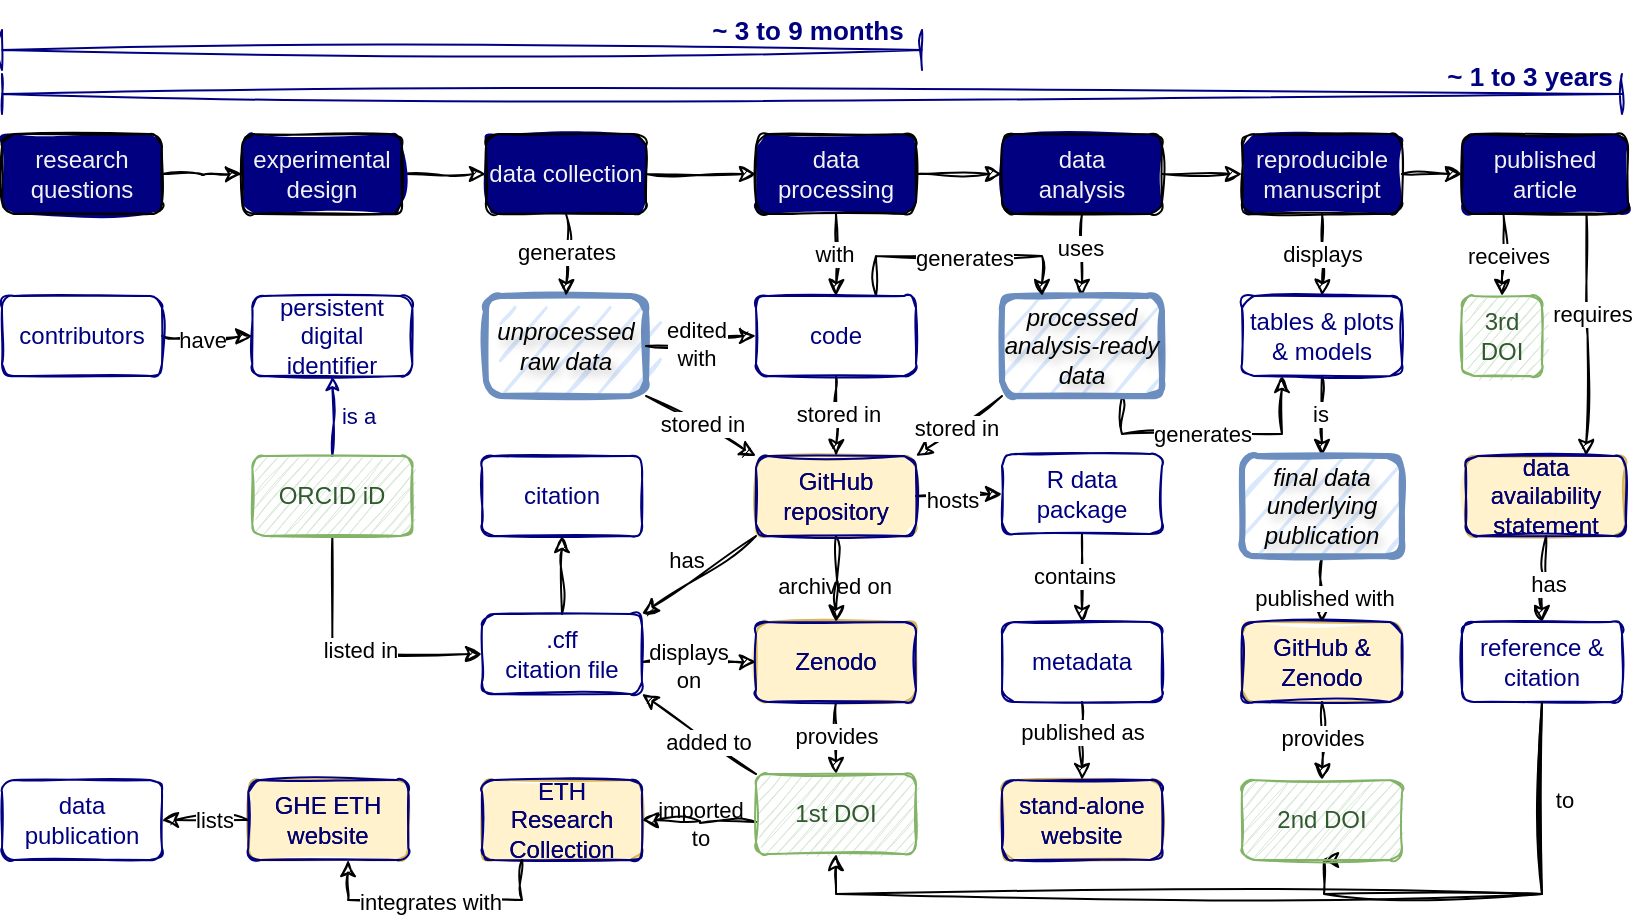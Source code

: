 <mxfile version="24.4.13" type="github">
  <diagram id="C5RBs43oDa-KdzZeNtuy" name="Page-1">
    <mxGraphModel dx="1026" dy="688" grid="1" gridSize="10" guides="1" tooltips="1" connect="1" arrows="1" fold="1" page="1" pageScale="1" pageWidth="827" pageHeight="1169" math="0" shadow="0">
      <root>
        <mxCell id="WIyWlLk6GJQsqaUBKTNV-0" />
        <object label="Step 12: color" id="2JBL8e-sjkAbcdYht8KX-297">
          <mxCell style="" parent="WIyWlLk6GJQsqaUBKTNV-0" />
        </object>
        <mxCell id="zMdA1hKnQHKv-oM-DE0g-334" value="&lt;div&gt;GitHub&lt;/div&gt;&lt;div&gt;repository&lt;br&gt;&lt;/div&gt;" style="rounded=1;whiteSpace=wrap;html=1;fontSize=12;fontFamily=Helvetica;fillColor=#fff2cc;sketch=1;labelBackgroundColor=none;strokeColor=#d6b656;fillStyle=solid;" parent="2JBL8e-sjkAbcdYht8KX-297" vertex="1">
          <mxGeometry x="377" y="241" width="80" height="40" as="geometry" />
        </mxCell>
        <mxCell id="zMdA1hKnQHKv-oM-DE0g-335" value="ETH Research Collection" style="rounded=1;whiteSpace=wrap;html=1;fontSize=12;fontFamily=Helvetica;fillColor=#fff2cc;sketch=1;labelBackgroundColor=none;strokeColor=#d6b656;fillStyle=solid;" parent="2JBL8e-sjkAbcdYht8KX-297" vertex="1">
          <mxGeometry x="240" y="403" width="80" height="40" as="geometry" />
        </mxCell>
        <mxCell id="zMdA1hKnQHKv-oM-DE0g-336" value="&lt;div&gt;GHE ETH&lt;/div&gt;&lt;div&gt;website&lt;br&gt;&lt;/div&gt;" style="rounded=1;whiteSpace=wrap;html=1;fontSize=12;fontFamily=Helvetica;fillColor=#fff2cc;sketch=1;labelBackgroundColor=none;strokeColor=#d6b656;fillStyle=solid;" parent="2JBL8e-sjkAbcdYht8KX-297" vertex="1">
          <mxGeometry x="123.17" y="403" width="80" height="40" as="geometry" />
        </mxCell>
        <mxCell id="zMdA1hKnQHKv-oM-DE0g-337" value="Zenodo" style="rounded=1;whiteSpace=wrap;html=1;fontSize=12;fontFamily=Helvetica;fillColor=#fff2cc;sketch=1;labelBackgroundColor=none;strokeColor=#d6b656;fillStyle=solid;" parent="2JBL8e-sjkAbcdYht8KX-297" vertex="1">
          <mxGeometry x="377" y="324" width="80" height="40" as="geometry" />
        </mxCell>
        <mxCell id="lclyw9XXG6ALIdxsrvXb-9" value="&lt;div&gt;GitHub &amp;amp; Zenodo&lt;br&gt;&lt;/div&gt;" style="rounded=1;whiteSpace=wrap;html=1;fontSize=12;fontFamily=Helvetica;fillColor=#fff2cc;sketch=1;labelBackgroundColor=none;strokeColor=#d6b656;fillStyle=solid;" vertex="1" parent="2JBL8e-sjkAbcdYht8KX-297">
          <mxGeometry x="620" y="324" width="80" height="40" as="geometry" />
        </mxCell>
        <mxCell id="lclyw9XXG6ALIdxsrvXb-41" value="data availability statement" style="rounded=1;whiteSpace=wrap;html=1;fontSize=12;fontFamily=Helvetica;fillColor=#fff2cc;sketch=1;labelBackgroundColor=none;strokeColor=#d6b656;fillStyle=solid;" vertex="1" parent="2JBL8e-sjkAbcdYht8KX-297">
          <mxGeometry x="731.5" y="241" width="80" height="40" as="geometry" />
        </mxCell>
        <mxCell id="lclyw9XXG6ALIdxsrvXb-57" value="&lt;div&gt;stand-alone&lt;/div&gt;&lt;div&gt;website&lt;br&gt;&lt;/div&gt;" style="rounded=1;whiteSpace=wrap;html=1;fontSize=12;fontFamily=Helvetica;fillColor=#fff2cc;sketch=1;labelBackgroundColor=none;strokeColor=#d6b656;fillStyle=solid;" vertex="1" parent="2JBL8e-sjkAbcdYht8KX-297">
          <mxGeometry x="500" y="403" width="80" height="40" as="geometry" />
        </mxCell>
        <object label="Step 13: published article" id="lclyw9XXG6ALIdxsrvXb-19">
          <mxCell parent="WIyWlLk6GJQsqaUBKTNV-0" />
        </object>
        <mxCell id="lclyw9XXG6ALIdxsrvXb-23" style="edgeStyle=orthogonalEdgeStyle;rounded=0;sketch=1;hachureGap=4;jiggle=2;curveFitting=1;orthogonalLoop=1;jettySize=auto;html=1;exitX=0.25;exitY=1;exitDx=0;exitDy=0;entryX=0.5;entryY=0;entryDx=0;entryDy=0;fontFamily=Helvetica;" edge="1" parent="lclyw9XXG6ALIdxsrvXb-19" target="lclyw9XXG6ALIdxsrvXb-25">
          <mxGeometry relative="1" as="geometry">
            <mxPoint x="750.75" y="120" as="sourcePoint" />
          </mxGeometry>
        </mxCell>
        <mxCell id="lclyw9XXG6ALIdxsrvXb-24" value="&lt;div&gt;receives&lt;/div&gt;" style="edgeLabel;html=1;align=center;verticalAlign=middle;resizable=0;points=[];sketch=1;hachureGap=4;jiggle=2;curveFitting=1;fontFamily=Helvetica;" vertex="1" connectable="0" parent="lclyw9XXG6ALIdxsrvXb-23">
          <mxGeometry x="-0.013" y="-1" relative="1" as="geometry">
            <mxPoint x="1" y="1" as="offset" />
          </mxGeometry>
        </mxCell>
        <mxCell id="lclyw9XXG6ALIdxsrvXb-25" value="&lt;div&gt;&lt;font color=&quot;#30592D&quot;&gt;3rd&lt;br&gt;&lt;/font&gt;&lt;/div&gt;&lt;div&gt;&lt;font color=&quot;#30592D&quot;&gt;DOI&lt;/font&gt;&lt;/div&gt;" style="rounded=1;whiteSpace=wrap;html=1;fontSize=12;fontFamily=Helvetica;fillColor=#d5e8d4;sketch=1;labelBackgroundColor=none;strokeColor=#82b366;" vertex="1" parent="lclyw9XXG6ALIdxsrvXb-19">
          <mxGeometry x="730" y="161" width="40" height="40" as="geometry" />
        </mxCell>
        <mxCell id="lclyw9XXG6ALIdxsrvXb-26" style="edgeStyle=orthogonalEdgeStyle;rounded=0;sketch=1;hachureGap=4;jiggle=2;curveFitting=1;orthogonalLoop=1;jettySize=auto;html=1;exitX=0.75;exitY=1;exitDx=0;exitDy=0;entryX=0.75;entryY=0;entryDx=0;entryDy=0;fontFamily=Helvetica;" edge="1" parent="lclyw9XXG6ALIdxsrvXb-19" target="lclyw9XXG6ALIdxsrvXb-30">
          <mxGeometry relative="1" as="geometry">
            <mxPoint x="792.25" y="120" as="sourcePoint" />
          </mxGeometry>
        </mxCell>
        <mxCell id="lclyw9XXG6ALIdxsrvXb-27" value="requires" style="edgeLabel;html=1;align=center;verticalAlign=middle;resizable=0;points=[];sketch=1;hachureGap=4;jiggle=2;curveFitting=1;fontFamily=Helvetica;" vertex="1" connectable="0" parent="lclyw9XXG6ALIdxsrvXb-26">
          <mxGeometry x="-0.176" y="2" relative="1" as="geometry">
            <mxPoint as="offset" />
          </mxGeometry>
        </mxCell>
        <mxCell id="lclyw9XXG6ALIdxsrvXb-28" value="" style="edgeStyle=orthogonalEdgeStyle;rounded=0;sketch=1;hachureGap=4;jiggle=2;curveFitting=1;orthogonalLoop=1;jettySize=auto;html=1;fontFamily=Helvetica;" edge="1" parent="lclyw9XXG6ALIdxsrvXb-19" source="lclyw9XXG6ALIdxsrvXb-30" target="lclyw9XXG6ALIdxsrvXb-33">
          <mxGeometry relative="1" as="geometry" />
        </mxCell>
        <mxCell id="lclyw9XXG6ALIdxsrvXb-29" value="has" style="edgeLabel;html=1;align=center;verticalAlign=middle;resizable=0;points=[];sketch=1;hachureGap=4;jiggle=2;curveFitting=1;fontFamily=Helvetica;" vertex="1" connectable="0" parent="lclyw9XXG6ALIdxsrvXb-28">
          <mxGeometry x="0.15" y="3" relative="1" as="geometry">
            <mxPoint as="offset" />
          </mxGeometry>
        </mxCell>
        <mxCell id="lclyw9XXG6ALIdxsrvXb-30" value="data availability statement" style="rounded=1;whiteSpace=wrap;html=1;fontSize=12;fontFamily=Helvetica;fillColor=none;sketch=1;labelBackgroundColor=none;strokeColor=#000080;fillStyle=zigzag;fontColor=#000080;" vertex="1" parent="lclyw9XXG6ALIdxsrvXb-19">
          <mxGeometry x="732" y="241" width="80" height="40" as="geometry" />
        </mxCell>
        <mxCell id="lclyw9XXG6ALIdxsrvXb-31" style="edgeStyle=orthogonalEdgeStyle;rounded=0;sketch=1;hachureGap=4;jiggle=2;curveFitting=1;orthogonalLoop=1;jettySize=auto;html=1;exitX=0.5;exitY=1;exitDx=0;exitDy=0;entryX=0.5;entryY=1;entryDx=0;entryDy=0;fontFamily=Architects Daughter;fontSource=https%3A%2F%2Ffonts.googleapis.com%2Fcss%3Ffamily%3DArchitects%2BDaughter;" edge="1" parent="lclyw9XXG6ALIdxsrvXb-19" source="lclyw9XXG6ALIdxsrvXb-33">
          <mxGeometry relative="1" as="geometry">
            <mxPoint x="417" y="440" as="targetPoint" />
            <Array as="points">
              <mxPoint x="770" y="460" />
              <mxPoint x="417" y="460" />
            </Array>
          </mxGeometry>
        </mxCell>
        <mxCell id="lclyw9XXG6ALIdxsrvXb-32" value="to" style="edgeLabel;html=1;align=center;verticalAlign=middle;resizable=0;points=[];sketch=1;hachureGap=4;jiggle=2;curveFitting=1;fontFamily=Helvetica;" vertex="1" connectable="0" parent="lclyw9XXG6ALIdxsrvXb-31">
          <mxGeometry x="-0.791" y="2" relative="1" as="geometry">
            <mxPoint x="9" as="offset" />
          </mxGeometry>
        </mxCell>
        <mxCell id="lclyw9XXG6ALIdxsrvXb-33" value="reference &amp;amp; citation" style="rounded=1;whiteSpace=wrap;html=1;fontSize=12;fontFamily=Helvetica;fillColor=none;sketch=1;labelBackgroundColor=none;strokeColor=#000080;fillStyle=zigzag;fontColor=#000080;" vertex="1" parent="lclyw9XXG6ALIdxsrvXb-19">
          <mxGeometry x="730" y="324" width="80" height="40" as="geometry" />
        </mxCell>
        <mxCell id="lclyw9XXG6ALIdxsrvXb-38" style="edgeStyle=orthogonalEdgeStyle;rounded=0;sketch=1;hachureGap=4;jiggle=2;curveFitting=1;orthogonalLoop=1;jettySize=auto;html=1;exitX=0.5;exitY=1;exitDx=0;exitDy=0;entryX=0.5;entryY=1;entryDx=0;entryDy=0;fontFamily=Architects Daughter;fontSource=https%3A%2F%2Ffonts.googleapis.com%2Fcss%3Ffamily%3DArchitects%2BDaughter;" edge="1" parent="lclyw9XXG6ALIdxsrvXb-19">
          <mxGeometry relative="1" as="geometry">
            <mxPoint x="770" y="364" as="sourcePoint" />
            <mxPoint x="660" y="443" as="targetPoint" />
            <Array as="points">
              <mxPoint x="770" y="460" />
              <mxPoint x="661" y="460" />
            </Array>
          </mxGeometry>
        </mxCell>
        <object label="Step 12: GitHub" id="2JBL8e-sjkAbcdYht8KX-281">
          <mxCell style="" parent="WIyWlLk6GJQsqaUBKTNV-0" />
        </object>
        <mxCell id="zMdA1hKnQHKv-oM-DE0g-435" value="&lt;font color=&quot;#30592D&quot;&gt;2nd DOI&lt;/font&gt;" style="rounded=1;whiteSpace=wrap;html=1;fontSize=12;fontFamily=Helvetica;fillColor=#d5e8d4;sketch=1;labelBackgroundColor=none;strokeColor=#82b366;fontColor=#000000;" parent="2JBL8e-sjkAbcdYht8KX-281" vertex="1">
          <mxGeometry x="620" y="403" width="80" height="40" as="geometry" />
        </mxCell>
        <mxCell id="zMdA1hKnQHKv-oM-DE0g-436" value="" style="edgeStyle=orthogonalEdgeStyle;rounded=0;sketch=1;hachureGap=4;jiggle=2;curveFitting=1;orthogonalLoop=1;jettySize=auto;html=1;fontFamily=Helvetica;" parent="2JBL8e-sjkAbcdYht8KX-281" target="zMdA1hKnQHKv-oM-DE0g-435" edge="1">
          <mxGeometry relative="1" as="geometry">
            <mxPoint x="660" y="364" as="sourcePoint" />
          </mxGeometry>
        </mxCell>
        <mxCell id="lclyw9XXG6ALIdxsrvXb-6" value="&lt;font face=&quot;Helvetica&quot;&gt;provides&lt;/font&gt;" style="edgeLabel;html=1;align=center;verticalAlign=middle;resizable=0;points=[];sketch=1;hachureGap=4;jiggle=2;curveFitting=1;fontFamily=Architects Daughter;fontSource=https%3A%2F%2Ffonts.googleapis.com%2Fcss%3Ffamily%3DArchitects%2BDaughter;" vertex="1" connectable="0" parent="zMdA1hKnQHKv-oM-DE0g-436">
          <mxGeometry x="-0.122" y="-1" relative="1" as="geometry">
            <mxPoint as="offset" />
          </mxGeometry>
        </mxCell>
        <mxCell id="lclyw9XXG6ALIdxsrvXb-34" value="&lt;div&gt;GitHub &amp;amp; Zenodo&lt;br&gt;&lt;/div&gt;" style="rounded=1;whiteSpace=wrap;html=1;fontSize=12;fontFamily=Helvetica;fillColor=none;sketch=1;labelBackgroundColor=none;strokeColor=#000080;fillStyle=zigzag;fontColor=#000080;" vertex="1" parent="2JBL8e-sjkAbcdYht8KX-281">
          <mxGeometry x="620" y="324" width="80" height="40" as="geometry" />
        </mxCell>
        <mxCell id="lclyw9XXG6ALIdxsrvXb-35" value="" style="edgeStyle=orthogonalEdgeStyle;rounded=0;sketch=1;hachureGap=4;jiggle=2;curveFitting=1;orthogonalLoop=1;jettySize=auto;html=1;fontFamily=Architects Daughter;fontSource=https%3A%2F%2Ffonts.googleapis.com%2Fcss%3Ffamily%3DArchitects%2BDaughter;" edge="1" parent="2JBL8e-sjkAbcdYht8KX-281">
          <mxGeometry relative="1" as="geometry">
            <mxPoint x="660" y="291" as="sourcePoint" />
            <mxPoint x="660" y="324" as="targetPoint" />
          </mxGeometry>
        </mxCell>
        <mxCell id="lclyw9XXG6ALIdxsrvXb-36" value="&lt;font face=&quot;Helvetica&quot;&gt;published with&lt;/font&gt;" style="edgeLabel;html=1;align=center;verticalAlign=middle;resizable=0;points=[];sketch=1;hachureGap=4;jiggle=2;curveFitting=1;fontFamily=Architects Daughter;fontSource=https%3A%2F%2Ffonts.googleapis.com%2Fcss%3Ffamily%3DArchitects%2BDaughter;" vertex="1" connectable="0" parent="lclyw9XXG6ALIdxsrvXb-35">
          <mxGeometry x="0.277" y="1" relative="1" as="geometry">
            <mxPoint as="offset" />
          </mxGeometry>
        </mxCell>
        <object label="Step 11: final data" id="2JBL8e-sjkAbcdYht8KX-289">
          <mxCell style="" parent="WIyWlLk6GJQsqaUBKTNV-0" />
        </object>
        <mxCell id="zMdA1hKnQHKv-oM-DE0g-438" value="" style="edgeStyle=orthogonalEdgeStyle;rounded=0;sketch=1;hachureGap=4;jiggle=2;curveFitting=1;orthogonalLoop=1;jettySize=auto;html=1;fontFamily=Helvetica;" parent="2JBL8e-sjkAbcdYht8KX-289" edge="1">
          <mxGeometry relative="1" as="geometry">
            <mxPoint x="540" y="120" as="sourcePoint" />
            <mxPoint x="540" y="161" as="targetPoint" />
          </mxGeometry>
        </mxCell>
        <mxCell id="zMdA1hKnQHKv-oM-DE0g-439" value="uses" style="edgeLabel;html=1;align=center;verticalAlign=middle;resizable=0;points=[];sketch=1;hachureGap=4;jiggle=2;curveFitting=1;fontFamily=Helvetica;" parent="zMdA1hKnQHKv-oM-DE0g-438" vertex="1" connectable="0">
          <mxGeometry x="-0.2" y="-1" relative="1" as="geometry">
            <mxPoint as="offset" />
          </mxGeometry>
        </mxCell>
        <mxCell id="zMdA1hKnQHKv-oM-DE0g-440" value="" style="edgeStyle=orthogonalEdgeStyle;rounded=0;sketch=1;hachureGap=4;jiggle=2;curveFitting=1;orthogonalLoop=1;jettySize=auto;html=1;fontFamily=Helvetica;" parent="2JBL8e-sjkAbcdYht8KX-289" target="zMdA1hKnQHKv-oM-DE0g-444" edge="1">
          <mxGeometry relative="1" as="geometry">
            <mxPoint x="660" y="120" as="sourcePoint" />
          </mxGeometry>
        </mxCell>
        <mxCell id="zMdA1hKnQHKv-oM-DE0g-441" value="displays" style="edgeLabel;html=1;align=center;verticalAlign=middle;resizable=0;points=[];sketch=1;hachureGap=4;jiggle=2;curveFitting=1;fontFamily=Helvetica;" parent="zMdA1hKnQHKv-oM-DE0g-440" vertex="1" connectable="0">
          <mxGeometry x="-0.067" y="-1" relative="1" as="geometry">
            <mxPoint as="offset" />
          </mxGeometry>
        </mxCell>
        <mxCell id="zMdA1hKnQHKv-oM-DE0g-442" style="edgeStyle=orthogonalEdgeStyle;rounded=0;sketch=1;hachureGap=4;jiggle=2;curveFitting=1;orthogonalLoop=1;jettySize=auto;html=1;exitX=0.75;exitY=1;exitDx=0;exitDy=0;entryX=0.25;entryY=1;entryDx=0;entryDy=0;fontFamily=Helvetica;" parent="2JBL8e-sjkAbcdYht8KX-289" target="zMdA1hKnQHKv-oM-DE0g-444" edge="1">
          <mxGeometry relative="1" as="geometry">
            <mxPoint x="560" y="211" as="sourcePoint" />
            <Array as="points">
              <mxPoint x="560" y="230" />
              <mxPoint x="640" y="230" />
            </Array>
          </mxGeometry>
        </mxCell>
        <mxCell id="zMdA1hKnQHKv-oM-DE0g-443" value="generates" style="edgeLabel;html=1;align=center;verticalAlign=middle;resizable=0;points=[];sketch=1;hachureGap=4;jiggle=2;curveFitting=1;fontFamily=Helvetica;" parent="zMdA1hKnQHKv-oM-DE0g-442" vertex="1" connectable="0">
          <mxGeometry y="1" relative="1" as="geometry">
            <mxPoint x="-5" y="1" as="offset" />
          </mxGeometry>
        </mxCell>
        <mxCell id="lclyw9XXG6ALIdxsrvXb-2" value="" style="edgeStyle=orthogonalEdgeStyle;rounded=0;sketch=1;hachureGap=4;jiggle=2;curveFitting=1;orthogonalLoop=1;jettySize=auto;html=1;fontFamily=Architects Daughter;fontSource=https%3A%2F%2Ffonts.googleapis.com%2Fcss%3Ffamily%3DArchitects%2BDaughter;" edge="1" parent="2JBL8e-sjkAbcdYht8KX-289" source="zMdA1hKnQHKv-oM-DE0g-444" target="zMdA1hKnQHKv-oM-DE0g-445">
          <mxGeometry relative="1" as="geometry" />
        </mxCell>
        <mxCell id="lclyw9XXG6ALIdxsrvXb-3" value="&lt;font face=&quot;Helvetica&quot;&gt;is&lt;/font&gt;" style="edgeLabel;html=1;align=center;verticalAlign=middle;resizable=0;points=[];sketch=1;hachureGap=4;jiggle=2;curveFitting=1;fontFamily=Architects Daughter;fontSource=https%3A%2F%2Ffonts.googleapis.com%2Fcss%3Ffamily%3DArchitects%2BDaughter;" vertex="1" connectable="0" parent="lclyw9XXG6ALIdxsrvXb-2">
          <mxGeometry x="-0.05" y="-1" relative="1" as="geometry">
            <mxPoint as="offset" />
          </mxGeometry>
        </mxCell>
        <mxCell id="zMdA1hKnQHKv-oM-DE0g-444" value="tables &amp;amp; plots &amp;amp; models" style="rounded=1;whiteSpace=wrap;html=1;fontSize=12;fontFamily=Helvetica;fillColor=none;sketch=1;labelBackgroundColor=none;strokeColor=#000080;fillStyle=zigzag;fontColor=#000080;" parent="2JBL8e-sjkAbcdYht8KX-289" vertex="1">
          <mxGeometry x="620" y="161" width="80" height="40" as="geometry" />
        </mxCell>
        <mxCell id="zMdA1hKnQHKv-oM-DE0g-445" value="final data underlying publication" style="rounded=1;whiteSpace=wrap;html=1;strokeWidth=3;fontSize=12;fontFamily=Helvetica;fillColor=#dae8fc;sketch=1;labelBackgroundColor=none;strokeColor=#6c8ebf;fontStyle=2;textShadow=1;" parent="2JBL8e-sjkAbcdYht8KX-289" vertex="1">
          <mxGeometry x="620" y="241" width="80" height="50" as="geometry" />
        </mxCell>
        <object label="Step 10: R data package&#xa;" id="2JBL8e-sjkAbcdYht8KX-261">
          <mxCell style="" parent="WIyWlLk6GJQsqaUBKTNV-0" />
        </object>
        <mxCell id="2JBL8e-sjkAbcdYht8KX-264" value="" style="edgeStyle=none;shape=connector;rounded=1;sketch=1;jiggle=2;curveFitting=1;orthogonalLoop=1;jettySize=auto;html=1;labelBackgroundColor=default;strokeColor=#000080;fontFamily=Helvetica;fontSize=11;fontColor=#000080;endArrow=classic;startSize=5;endSize=5;" parent="2JBL8e-sjkAbcdYht8KX-261" edge="1">
          <mxGeometry relative="1" as="geometry">
            <mxPoint x="442" y="570" as="sourcePoint" />
          </mxGeometry>
        </mxCell>
        <mxCell id="2JBL8e-sjkAbcdYht8KX-265" value="&lt;div&gt;integrates&lt;/div&gt;&lt;div&gt;with&lt;br&gt;&lt;/div&gt;" style="edgeLabel;html=1;align=center;verticalAlign=middle;resizable=0;points=[];fontSize=11;fontFamily=Helvetica;fontColor=#000080;" parent="2JBL8e-sjkAbcdYht8KX-264" vertex="1" connectable="0">
          <mxGeometry x="-0.141" y="-3" relative="1" as="geometry">
            <mxPoint y="-23" as="offset" />
          </mxGeometry>
        </mxCell>
        <mxCell id="zMdA1hKnQHKv-oM-DE0g-341" value="" style="edgeStyle=orthogonalEdgeStyle;rounded=0;sketch=1;hachureGap=4;jiggle=2;curveFitting=1;orthogonalLoop=1;jettySize=auto;html=1;fontFamily=Helvetica;" parent="2JBL8e-sjkAbcdYht8KX-261" edge="1">
          <mxGeometry relative="1" as="geometry">
            <mxPoint x="540" y="280" as="sourcePoint" />
          </mxGeometry>
        </mxCell>
        <mxCell id="zMdA1hKnQHKv-oM-DE0g-344" value="" style="edgeStyle=orthogonalEdgeStyle;rounded=0;sketch=1;hachureGap=4;jiggle=2;curveFitting=1;orthogonalLoop=1;jettySize=auto;html=1;fontFamily=Helvetica;" parent="2JBL8e-sjkAbcdYht8KX-261" edge="1">
          <mxGeometry relative="1" as="geometry">
            <mxPoint x="540" y="364" as="sourcePoint" />
          </mxGeometry>
        </mxCell>
        <mxCell id="zMdA1hKnQHKv-oM-DE0g-367" value="" style="edgeStyle=orthogonalEdgeStyle;rounded=0;sketch=1;hachureGap=4;jiggle=2;curveFitting=1;orthogonalLoop=1;jettySize=auto;html=1;fontFamily=Architects Daughter;fontSource=https%3A%2F%2Ffonts.googleapis.com%2Fcss%3Ffamily%3DArchitects%2BDaughter;" parent="2JBL8e-sjkAbcdYht8KX-261" source="zMdA1hKnQHKv-oM-DE0g-358" target="zMdA1hKnQHKv-oM-DE0g-360" edge="1">
          <mxGeometry relative="1" as="geometry" />
        </mxCell>
        <mxCell id="zMdA1hKnQHKv-oM-DE0g-368" value="&lt;font face=&quot;Helvetica&quot;&gt;contains&lt;/font&gt;" style="edgeLabel;html=1;align=center;verticalAlign=middle;resizable=0;points=[];sketch=1;hachureGap=4;jiggle=2;curveFitting=1;fontFamily=Architects Daughter;fontSource=https%3A%2F%2Ffonts.googleapis.com%2Fcss%3Ffamily%3DArchitects%2BDaughter;" parent="zMdA1hKnQHKv-oM-DE0g-367" vertex="1" connectable="0">
          <mxGeometry x="-0.045" y="-4" relative="1" as="geometry">
            <mxPoint as="offset" />
          </mxGeometry>
        </mxCell>
        <mxCell id="zMdA1hKnQHKv-oM-DE0g-358" value="R data package" style="rounded=1;whiteSpace=wrap;html=1;fontSize=12;fontFamily=Helvetica;fillColor=none;sketch=1;labelBackgroundColor=none;strokeColor=#000080;fillStyle=zigzag;fontColor=#000080;" parent="2JBL8e-sjkAbcdYht8KX-261" vertex="1">
          <mxGeometry x="500" y="240" width="80" height="40" as="geometry" />
        </mxCell>
        <mxCell id="zMdA1hKnQHKv-oM-DE0g-369" value="" style="edgeStyle=orthogonalEdgeStyle;rounded=0;sketch=1;hachureGap=4;jiggle=2;curveFitting=1;orthogonalLoop=1;jettySize=auto;html=1;fontFamily=Architects Daughter;fontSource=https%3A%2F%2Ffonts.googleapis.com%2Fcss%3Ffamily%3DArchitects%2BDaughter;" parent="2JBL8e-sjkAbcdYht8KX-261" source="zMdA1hKnQHKv-oM-DE0g-360" target="zMdA1hKnQHKv-oM-DE0g-361" edge="1">
          <mxGeometry relative="1" as="geometry" />
        </mxCell>
        <mxCell id="zMdA1hKnQHKv-oM-DE0g-370" value="&lt;font face=&quot;Helvetica&quot;&gt;published as&lt;br&gt;&lt;/font&gt;" style="edgeLabel;html=1;align=center;verticalAlign=middle;resizable=0;points=[];sketch=1;hachureGap=4;jiggle=2;curveFitting=1;fontFamily=Architects Daughter;fontSource=https%3A%2F%2Ffonts.googleapis.com%2Fcss%3Ffamily%3DArchitects%2BDaughter;" parent="zMdA1hKnQHKv-oM-DE0g-369" vertex="1" connectable="0">
          <mxGeometry x="-0.268" relative="1" as="geometry">
            <mxPoint as="offset" />
          </mxGeometry>
        </mxCell>
        <mxCell id="zMdA1hKnQHKv-oM-DE0g-360" value="&lt;div&gt;metadata&lt;/div&gt;" style="rounded=1;whiteSpace=wrap;html=1;fontSize=12;fontFamily=Helvetica;fillColor=none;sketch=1;labelBackgroundColor=none;strokeColor=#000080;fillStyle=zigzag;fontColor=#000080;" parent="2JBL8e-sjkAbcdYht8KX-261" vertex="1">
          <mxGeometry x="500" y="324" width="80" height="40" as="geometry" />
        </mxCell>
        <mxCell id="zMdA1hKnQHKv-oM-DE0g-361" value="stand-alone&lt;br&gt;&lt;div&gt;website&lt;/div&gt;" style="rounded=1;whiteSpace=wrap;html=1;fontSize=12;fontFamily=Helvetica;fillColor=none;sketch=1;labelBackgroundColor=none;strokeColor=#000080;fillStyle=zigzag;fontColor=#000080;" parent="2JBL8e-sjkAbcdYht8KX-261" vertex="1">
          <mxGeometry x="500" y="403" width="80" height="40" as="geometry" />
        </mxCell>
        <object label="Step 9: ETH collection" id="2JBL8e-sjkAbcdYht8KX-271">
          <mxCell style="" parent="WIyWlLk6GJQsqaUBKTNV-0" />
        </object>
        <mxCell id="zMdA1hKnQHKv-oM-DE0g-416" value="&lt;div&gt;imported&lt;/div&gt;&lt;div&gt;to&lt;br&gt;&lt;/div&gt;" style="edgeLabel;html=1;align=center;verticalAlign=middle;resizable=0;points=[];sketch=1;hachureGap=4;jiggle=2;curveFitting=1;fontFamily=Helvetica;" parent="2JBL8e-sjkAbcdYht8KX-271" vertex="1" connectable="0">
          <mxGeometry x="349.004" y="424.491" as="geometry" />
        </mxCell>
        <mxCell id="zMdA1hKnQHKv-oM-DE0g-417" value="ETH Research Collection" style="rounded=1;whiteSpace=wrap;html=1;fontSize=12;fontFamily=Helvetica;fillColor=none;sketch=1;labelBackgroundColor=none;strokeColor=#000080;fillStyle=zigzag;fontColor=#000080;" parent="2JBL8e-sjkAbcdYht8KX-271" vertex="1">
          <mxGeometry x="240" y="403" width="80" height="40" as="geometry" />
        </mxCell>
        <mxCell id="zMdA1hKnQHKv-oM-DE0g-418" value="" style="edgeStyle=orthogonalEdgeStyle;rounded=0;sketch=1;hachureGap=4;jiggle=2;curveFitting=1;orthogonalLoop=1;jettySize=auto;html=1;fontFamily=Architects Daughter;fontSource=https%3A%2F%2Ffonts.googleapis.com%2Fcss%3Ffamily%3DArchitects%2BDaughter;" parent="2JBL8e-sjkAbcdYht8KX-271" source="zMdA1hKnQHKv-oM-DE0g-420" target="zMdA1hKnQHKv-oM-DE0g-421" edge="1">
          <mxGeometry relative="1" as="geometry" />
        </mxCell>
        <mxCell id="zMdA1hKnQHKv-oM-DE0g-419" value="&lt;font face=&quot;Helvetica&quot;&gt;lists&lt;/font&gt;" style="edgeLabel;html=1;align=center;verticalAlign=middle;resizable=0;points=[];sketch=1;hachureGap=4;jiggle=2;curveFitting=1;fontFamily=Architects Daughter;fontSource=https%3A%2F%2Ffonts.googleapis.com%2Fcss%3Ffamily%3DArchitects%2BDaughter;" parent="zMdA1hKnQHKv-oM-DE0g-418" vertex="1" connectable="0">
          <mxGeometry x="-0.204" relative="1" as="geometry">
            <mxPoint as="offset" />
          </mxGeometry>
        </mxCell>
        <mxCell id="zMdA1hKnQHKv-oM-DE0g-420" value="GHE ETH website" style="rounded=1;whiteSpace=wrap;html=1;fontSize=12;fontFamily=Helvetica;fillColor=none;sketch=1;labelBackgroundColor=none;strokeColor=#000080;fillStyle=zigzag;fontColor=#000080;" parent="2JBL8e-sjkAbcdYht8KX-271" vertex="1">
          <mxGeometry x="123.17" y="403" width="80" height="40" as="geometry" />
        </mxCell>
        <mxCell id="zMdA1hKnQHKv-oM-DE0g-421" value="data publication" style="rounded=1;whiteSpace=wrap;html=1;fontSize=12;fontFamily=Helvetica;fillColor=none;sketch=1;labelBackgroundColor=none;fontColor=#000080;strokeColor=#000080;" parent="2JBL8e-sjkAbcdYht8KX-271" vertex="1">
          <mxGeometry x="-5.684e-14" y="403" width="80" height="40" as="geometry" />
        </mxCell>
        <mxCell id="zMdA1hKnQHKv-oM-DE0g-422" style="edgeStyle=orthogonalEdgeStyle;rounded=0;sketch=1;hachureGap=4;jiggle=2;curveFitting=1;orthogonalLoop=1;jettySize=auto;html=1;exitX=0.25;exitY=1;exitDx=0;exitDy=0;entryX=0.623;entryY=1;entryDx=0;entryDy=0;entryPerimeter=0;fontFamily=Architects Daughter;fontSource=https%3A%2F%2Ffonts.googleapis.com%2Fcss%3Ffamily%3DArchitects%2BDaughter;" parent="2JBL8e-sjkAbcdYht8KX-271" source="zMdA1hKnQHKv-oM-DE0g-417" target="zMdA1hKnQHKv-oM-DE0g-420" edge="1">
          <mxGeometry relative="1" as="geometry" />
        </mxCell>
        <mxCell id="zMdA1hKnQHKv-oM-DE0g-423" value="&lt;font face=&quot;Helvetica&quot;&gt;integrates with&lt;/font&gt;" style="edgeLabel;html=1;align=center;verticalAlign=middle;resizable=0;points=[];sketch=1;hachureGap=4;jiggle=2;curveFitting=1;fontFamily=Architects Daughter;fontSource=https%3A%2F%2Ffonts.googleapis.com%2Fcss%3Ffamily%3DArchitects%2BDaughter;" parent="zMdA1hKnQHKv-oM-DE0g-422" vertex="1" connectable="0">
          <mxGeometry x="0.039" y="1" relative="1" as="geometry">
            <mxPoint as="offset" />
          </mxGeometry>
        </mxCell>
        <mxCell id="zMdA1hKnQHKv-oM-DE0g-424" value="" style="edgeStyle=orthogonalEdgeStyle;rounded=0;sketch=1;hachureGap=4;jiggle=2;curveFitting=1;orthogonalLoop=1;jettySize=auto;html=1;fontFamily=Helvetica;" parent="2JBL8e-sjkAbcdYht8KX-271" edge="1">
          <mxGeometry relative="1" as="geometry">
            <mxPoint x="377" y="424" as="sourcePoint" />
            <mxPoint x="320" y="423" as="targetPoint" />
          </mxGeometry>
        </mxCell>
        <object label="Step 8: Zenodo" id="2JBL8e-sjkAbcdYht8KX-243">
          <mxCell style="" parent="WIyWlLk6GJQsqaUBKTNV-0" />
        </object>
        <mxCell id="zMdA1hKnQHKv-oM-DE0g-163" value="" style="edgeStyle=orthogonalEdgeStyle;rounded=0;sketch=1;hachureGap=4;jiggle=2;curveFitting=1;orthogonalLoop=1;jettySize=auto;html=1;fontFamily=Helvetica;" parent="2JBL8e-sjkAbcdYht8KX-243" edge="1">
          <mxGeometry relative="1" as="geometry">
            <mxPoint x="660" y="291" as="sourcePoint" />
          </mxGeometry>
        </mxCell>
        <mxCell id="zMdA1hKnQHKv-oM-DE0g-104" value="" style="edgeStyle=orthogonalEdgeStyle;rounded=0;sketch=1;hachureGap=4;jiggle=2;curveFitting=1;orthogonalLoop=1;jettySize=auto;html=1;fontFamily=Helvetica;" parent="2JBL8e-sjkAbcdYht8KX-243" edge="1">
          <mxGeometry relative="1" as="geometry">
            <mxPoint x="125.17" y="181" as="targetPoint" />
          </mxGeometry>
        </mxCell>
        <mxCell id="zMdA1hKnQHKv-oM-DE0g-339" value="" style="edgeStyle=orthogonalEdgeStyle;rounded=0;sketch=1;hachureGap=4;jiggle=2;curveFitting=1;orthogonalLoop=1;jettySize=auto;html=1;fontFamily=Architects Daughter;fontSource=https%3A%2F%2Ffonts.googleapis.com%2Fcss%3Ffamily%3DArchitects%2BDaughter;" parent="2JBL8e-sjkAbcdYht8KX-243" source="zMdA1hKnQHKv-oM-DE0g-89" target="zMdA1hKnQHKv-oM-DE0g-330" edge="1">
          <mxGeometry relative="1" as="geometry" />
        </mxCell>
        <mxCell id="zMdA1hKnQHKv-oM-DE0g-340" value="provides" style="edgeLabel;html=1;align=center;verticalAlign=middle;resizable=0;points=[];sketch=1;hachureGap=4;jiggle=2;curveFitting=1;fontFamily=Helvetica;" parent="zMdA1hKnQHKv-oM-DE0g-339" vertex="1" connectable="0">
          <mxGeometry x="0.136" relative="1" as="geometry">
            <mxPoint as="offset" />
          </mxGeometry>
        </mxCell>
        <mxCell id="zMdA1hKnQHKv-oM-DE0g-89" value="Zenodo" style="rounded=1;whiteSpace=wrap;html=1;fontSize=12;fontFamily=Helvetica;fillColor=none;sketch=1;labelBackgroundColor=none;strokeColor=#000080;fillStyle=zigzag;fontColor=#000080;" parent="2JBL8e-sjkAbcdYht8KX-243" vertex="1">
          <mxGeometry x="377" y="324" width="80" height="40" as="geometry" />
        </mxCell>
        <mxCell id="zMdA1hKnQHKv-oM-DE0g-113" value="" style="edgeStyle=orthogonalEdgeStyle;rounded=0;sketch=1;hachureGap=4;jiggle=2;curveFitting=1;orthogonalLoop=1;jettySize=auto;html=1;fontFamily=Helvetica;" parent="2JBL8e-sjkAbcdYht8KX-243" target="zMdA1hKnQHKv-oM-DE0g-89" edge="1">
          <mxGeometry relative="1" as="geometry">
            <mxPoint x="320" y="344" as="sourcePoint" />
          </mxGeometry>
        </mxCell>
        <mxCell id="zMdA1hKnQHKv-oM-DE0g-373" style="edgeStyle=orthogonalEdgeStyle;rounded=0;sketch=1;hachureGap=4;jiggle=2;curveFitting=1;orthogonalLoop=1;jettySize=auto;html=1;exitX=0.25;exitY=1;exitDx=0;exitDy=0;entryX=0.5;entryY=1;entryDx=0;entryDy=0;fontFamily=Architects Daughter;fontSource=https%3A%2F%2Ffonts.googleapis.com%2Fcss%3Ffamily%3DArchitects%2BDaughter;" parent="2JBL8e-sjkAbcdYht8KX-243" edge="1">
          <mxGeometry relative="1" as="geometry">
            <mxPoint x="260" y="443" as="sourcePoint" />
            <Array as="points">
              <mxPoint x="280" y="443" />
              <mxPoint x="280" y="463" />
              <mxPoint x="163" y="463" />
            </Array>
          </mxGeometry>
        </mxCell>
        <mxCell id="zMdA1hKnQHKv-oM-DE0g-185" value="" style="edgeStyle=orthogonalEdgeStyle;rounded=0;sketch=1;hachureGap=4;jiggle=2;curveFitting=1;orthogonalLoop=1;jettySize=auto;html=1;fontFamily=Helvetica;" parent="2JBL8e-sjkAbcdYht8KX-243" edge="1">
          <mxGeometry relative="1" as="geometry">
            <mxPoint x="123.17" y="423" as="sourcePoint" />
          </mxGeometry>
        </mxCell>
        <mxCell id="zMdA1hKnQHKv-oM-DE0g-217" style="edgeStyle=orthogonalEdgeStyle;rounded=0;sketch=1;hachureGap=4;jiggle=2;curveFitting=1;orthogonalLoop=1;jettySize=auto;html=1;exitX=0.25;exitY=1;exitDx=0;exitDy=0;entryX=0.75;entryY=1;entryDx=0;entryDy=0;fontFamily=Helvetica;" parent="2JBL8e-sjkAbcdYht8KX-243" edge="1">
          <mxGeometry relative="1" as="geometry">
            <mxPoint x="260" y="435" as="sourcePoint" />
          </mxGeometry>
        </mxCell>
        <mxCell id="zMdA1hKnQHKv-oM-DE0g-218" value="integrates with" style="edgeLabel;html=1;align=center;verticalAlign=middle;resizable=0;points=[];sketch=1;hachureGap=4;jiggle=2;curveFitting=1;fontFamily=Helvetica;" parent="zMdA1hKnQHKv-oM-DE0g-217" vertex="1" connectable="0">
          <mxGeometry x="-0.115" y="-3" relative="1" as="geometry">
            <mxPoint as="offset" />
          </mxGeometry>
        </mxCell>
        <mxCell id="zMdA1hKnQHKv-oM-DE0g-330" value="&lt;div&gt;&lt;font color=&quot;#30592D&quot;&gt;1st DOI&lt;/font&gt;&lt;/div&gt;" style="rounded=1;whiteSpace=wrap;html=1;fontSize=12;fontFamily=Helvetica;fillColor=#d5e8d4;sketch=1;labelBackgroundColor=none;strokeColor=#82b366;fontColor=#000000;" parent="2JBL8e-sjkAbcdYht8KX-243" vertex="1">
          <mxGeometry x="377" y="400" width="80" height="40" as="geometry" />
        </mxCell>
        <mxCell id="zMdA1hKnQHKv-oM-DE0g-331" value="&lt;div&gt;displays&lt;/div&gt;&lt;div&gt;on&lt;br&gt;&lt;/div&gt;" style="edgeLabel;html=1;align=center;verticalAlign=middle;resizable=0;points=[];sketch=1;hachureGap=4;jiggle=2;curveFitting=1;fontFamily=Helvetica;" parent="2JBL8e-sjkAbcdYht8KX-243" vertex="1" connectable="0">
          <mxGeometry x="342.979" y="345.396" as="geometry" />
        </mxCell>
        <mxCell id="zMdA1hKnQHKv-oM-DE0g-333" value="archived on" style="edgeLabel;html=1;align=center;verticalAlign=middle;resizable=0;points=[];sketch=1;hachureGap=4;jiggle=2;curveFitting=1;fontFamily=Helvetica;" parent="2JBL8e-sjkAbcdYht8KX-243" vertex="1" connectable="0">
          <mxGeometry x="415.41" y="306.041" as="geometry" />
        </mxCell>
        <object label="Step 7: citations" id="2JBL8e-sjkAbcdYht8KX-236">
          <mxCell style="" parent="WIyWlLk6GJQsqaUBKTNV-0" />
        </object>
        <mxCell id="zMdA1hKnQHKv-oM-DE0g-323" value="citation" style="rounded=1;whiteSpace=wrap;html=1;fontSize=12;fontFamily=Helvetica;fillColor=none;sketch=1;labelBackgroundColor=none;strokeColor=#000080;fillStyle=zigzag;fontColor=#000080;" parent="2JBL8e-sjkAbcdYht8KX-236" vertex="1">
          <mxGeometry x="240" y="241" width="80" height="40" as="geometry" />
        </mxCell>
        <object label="Step 6: cff" id="2JBL8e-sjkAbcdYht8KX-225">
          <mxCell style="" parent="WIyWlLk6GJQsqaUBKTNV-0" />
        </object>
        <mxCell id="zMdA1hKnQHKv-oM-DE0g-106" value="" style="edgeStyle=orthogonalEdgeStyle;rounded=0;sketch=1;hachureGap=4;jiggle=2;curveFitting=1;orthogonalLoop=1;jettySize=auto;html=1;fontFamily=Helvetica;" parent="2JBL8e-sjkAbcdYht8KX-225" target="zMdA1hKnQHKv-oM-DE0g-89" edge="1">
          <mxGeometry relative="1" as="geometry">
            <mxPoint x="417" y="281" as="sourcePoint" />
          </mxGeometry>
        </mxCell>
        <mxCell id="zMdA1hKnQHKv-oM-DE0g-308" value="" style="edgeStyle=none;shape=connector;rounded=1;sketch=1;jiggle=2;curveFitting=1;orthogonalLoop=1;jettySize=auto;html=1;labelBackgroundColor=default;strokeColor=#000080;fontFamily=Helvetica;fontSize=11;fontColor=#000080;endArrow=classic;startSize=5;endSize=5;" parent="2JBL8e-sjkAbcdYht8KX-225" source="zMdA1hKnQHKv-oM-DE0g-312" target="zMdA1hKnQHKv-oM-DE0g-313" edge="1">
          <mxGeometry relative="1" as="geometry" />
        </mxCell>
        <mxCell id="zMdA1hKnQHKv-oM-DE0g-309" value="is a" style="edgeLabel;html=1;align=center;verticalAlign=middle;resizable=0;points=[];fontSize=11;fontFamily=Helvetica;fontColor=#000080;" parent="zMdA1hKnQHKv-oM-DE0g-308" vertex="1" connectable="0">
          <mxGeometry x="0.036" relative="1" as="geometry">
            <mxPoint x="13" as="offset" />
          </mxGeometry>
        </mxCell>
        <mxCell id="lclyw9XXG6ALIdxsrvXb-44" style="edgeStyle=orthogonalEdgeStyle;rounded=0;sketch=1;hachureGap=4;jiggle=2;curveFitting=1;orthogonalLoop=1;jettySize=auto;html=1;exitX=0.5;exitY=1;exitDx=0;exitDy=0;entryX=0;entryY=0.5;entryDx=0;entryDy=0;fontFamily=Architects Daughter;fontSource=https%3A%2F%2Ffonts.googleapis.com%2Fcss%3Ffamily%3DArchitects%2BDaughter;" edge="1" parent="2JBL8e-sjkAbcdYht8KX-225" source="zMdA1hKnQHKv-oM-DE0g-312" target="zMdA1hKnQHKv-oM-DE0g-316">
          <mxGeometry relative="1" as="geometry" />
        </mxCell>
        <mxCell id="lclyw9XXG6ALIdxsrvXb-45" value="&lt;font face=&quot;Helvetica&quot;&gt;listed in&lt;/font&gt;" style="edgeLabel;html=1;align=center;verticalAlign=middle;resizable=0;points=[];sketch=1;hachureGap=4;jiggle=2;curveFitting=1;fontFamily=Architects Daughter;fontSource=https%3A%2F%2Ffonts.googleapis.com%2Fcss%3Ffamily%3DArchitects%2BDaughter;" vertex="1" connectable="0" parent="lclyw9XXG6ALIdxsrvXb-44">
          <mxGeometry x="0.088" y="2" relative="1" as="geometry">
            <mxPoint as="offset" />
          </mxGeometry>
        </mxCell>
        <mxCell id="zMdA1hKnQHKv-oM-DE0g-312" value="&lt;font color=&quot;#30592D&quot;&gt;ORCID iD&lt;/font&gt;" style="rounded=1;whiteSpace=wrap;html=1;fontSize=12;fontFamily=Helvetica;fillColor=#d5e8d4;sketch=1;labelBackgroundColor=none;fontColor=#000000;strokeColor=#82b366;" parent="2JBL8e-sjkAbcdYht8KX-225" vertex="1">
          <mxGeometry x="125.17" y="241" width="80" height="40" as="geometry" />
        </mxCell>
        <mxCell id="zMdA1hKnQHKv-oM-DE0g-313" value="persistent digital identifier" style="rounded=1;whiteSpace=wrap;html=1;fontSize=12;fontFamily=Helvetica;fillColor=none;sketch=1;labelBackgroundColor=none;fontColor=#000080;strokeColor=#000080;" parent="2JBL8e-sjkAbcdYht8KX-225" vertex="1">
          <mxGeometry x="125.17" y="161" width="80" height="40" as="geometry" />
        </mxCell>
        <mxCell id="zMdA1hKnQHKv-oM-DE0g-318" value="" style="edgeStyle=orthogonalEdgeStyle;rounded=0;sketch=1;hachureGap=4;jiggle=2;curveFitting=1;orthogonalLoop=1;jettySize=auto;html=1;fontFamily=Architects Daughter;fontSource=https%3A%2F%2Ffonts.googleapis.com%2Fcss%3Ffamily%3DArchitects%2BDaughter;" parent="2JBL8e-sjkAbcdYht8KX-225" target="zMdA1hKnQHKv-oM-DE0g-313" edge="1">
          <mxGeometry relative="1" as="geometry">
            <mxPoint x="80" y="181" as="sourcePoint" />
          </mxGeometry>
        </mxCell>
        <mxCell id="zMdA1hKnQHKv-oM-DE0g-319" value="have" style="edgeLabel;html=1;align=center;verticalAlign=middle;resizable=0;points=[];sketch=1;hachureGap=4;jiggle=2;curveFitting=1;fontFamily=Helvetica;" parent="zMdA1hKnQHKv-oM-DE0g-318" vertex="1" connectable="0">
          <mxGeometry x="-0.115" y="-1" relative="1" as="geometry">
            <mxPoint as="offset" />
          </mxGeometry>
        </mxCell>
        <mxCell id="lclyw9XXG6ALIdxsrvXb-53" style="edgeStyle=orthogonalEdgeStyle;rounded=0;sketch=1;hachureGap=4;jiggle=2;curveFitting=1;orthogonalLoop=1;jettySize=auto;html=1;exitX=0.5;exitY=0;exitDx=0;exitDy=0;entryX=0.5;entryY=1;entryDx=0;entryDy=0;fontFamily=Architects Daughter;fontSource=https%3A%2F%2Ffonts.googleapis.com%2Fcss%3Ffamily%3DArchitects%2BDaughter;" edge="1" parent="2JBL8e-sjkAbcdYht8KX-225" source="zMdA1hKnQHKv-oM-DE0g-316" target="zMdA1hKnQHKv-oM-DE0g-323">
          <mxGeometry relative="1" as="geometry" />
        </mxCell>
        <mxCell id="zMdA1hKnQHKv-oM-DE0g-316" value="&lt;div&gt;.cff&lt;/div&gt;&lt;div&gt;citation file&lt;br&gt;&lt;/div&gt;" style="rounded=1;whiteSpace=wrap;html=1;fontSize=12;fontFamily=Helvetica;fillColor=none;sketch=1;labelBackgroundColor=none;strokeColor=#000080;fillStyle=zigzag;fontColor=#000080;" parent="2JBL8e-sjkAbcdYht8KX-225" vertex="1">
          <mxGeometry x="240" y="320" width="80" height="40" as="geometry" />
        </mxCell>
        <mxCell id="zMdA1hKnQHKv-oM-DE0g-320" value="contributors" style="rounded=1;whiteSpace=wrap;html=1;fontSize=12;fontFamily=Helvetica;fillColor=none;sketch=1;labelBackgroundColor=none;fontColor=#000080;strokeColor=#000080;" parent="2JBL8e-sjkAbcdYht8KX-225" vertex="1">
          <mxGeometry y="161" width="80" height="40" as="geometry" />
        </mxCell>
        <mxCell id="lclyw9XXG6ALIdxsrvXb-49" value="&lt;font face=&quot;Helvetica&quot;&gt;has&lt;/font&gt;" style="edgeLabel;html=1;align=center;verticalAlign=middle;resizable=0;points=[];sketch=1;hachureGap=4;jiggle=2;curveFitting=1;fontFamily=Architects Daughter;fontSource=https%3A%2F%2Ffonts.googleapis.com%2Fcss%3Ffamily%3DArchitects%2BDaughter;" vertex="1" connectable="0" parent="2JBL8e-sjkAbcdYht8KX-225">
          <mxGeometry x="341.896" y="292.594" as="geometry" />
        </mxCell>
        <mxCell id="lclyw9XXG6ALIdxsrvXb-50" style="rounded=0;sketch=1;hachureGap=4;jiggle=2;curveFitting=1;orthogonalLoop=1;jettySize=auto;html=1;exitX=0;exitY=1;exitDx=0;exitDy=0;entryX=1;entryY=0;entryDx=0;entryDy=0;fontFamily=Architects Daughter;fontSource=https%3A%2F%2Ffonts.googleapis.com%2Fcss%3Ffamily%3DArchitects%2BDaughter;" edge="1" parent="2JBL8e-sjkAbcdYht8KX-225">
          <mxGeometry relative="1" as="geometry">
            <mxPoint x="377" y="281" as="sourcePoint" />
            <mxPoint x="320" y="320" as="targetPoint" />
          </mxGeometry>
        </mxCell>
        <mxCell id="lclyw9XXG6ALIdxsrvXb-54" style="rounded=0;sketch=1;hachureGap=4;jiggle=2;curveFitting=1;orthogonalLoop=1;jettySize=auto;html=1;exitX=0;exitY=0;exitDx=0;exitDy=0;entryX=1;entryY=1;entryDx=0;entryDy=0;fontFamily=Architects Daughter;fontSource=https%3A%2F%2Ffonts.googleapis.com%2Fcss%3Ffamily%3DArchitects%2BDaughter;" edge="1" parent="2JBL8e-sjkAbcdYht8KX-225" source="zMdA1hKnQHKv-oM-DE0g-330" target="zMdA1hKnQHKv-oM-DE0g-316">
          <mxGeometry relative="1" as="geometry" />
        </mxCell>
        <mxCell id="lclyw9XXG6ALIdxsrvXb-55" value="&lt;font face=&quot;Helvetica&quot;&gt;added to&lt;/font&gt;" style="edgeLabel;html=1;align=center;verticalAlign=middle;resizable=0;points=[];sketch=1;hachureGap=4;jiggle=2;curveFitting=1;fontFamily=Architects Daughter;fontSource=https%3A%2F%2Ffonts.googleapis.com%2Fcss%3Ffamily%3DArchitects%2BDaughter;" vertex="1" connectable="0" parent="lclyw9XXG6ALIdxsrvXb-54">
          <mxGeometry x="-0.172" y="1" relative="1" as="geometry">
            <mxPoint as="offset" />
          </mxGeometry>
        </mxCell>
        <object label="Step 5: GitHub" id="2JBL8e-sjkAbcdYht8KX-216">
          <mxCell style="" parent="WIyWlLk6GJQsqaUBKTNV-0" />
        </object>
        <mxCell id="zMdA1hKnQHKv-oM-DE0g-281" style="rounded=0;sketch=1;hachureGap=4;jiggle=2;curveFitting=1;orthogonalLoop=1;jettySize=auto;html=1;exitX=1;exitY=1;exitDx=0;exitDy=0;entryX=0;entryY=0;entryDx=0;entryDy=0;fontFamily=Helvetica;" parent="2JBL8e-sjkAbcdYht8KX-216" target="zMdA1hKnQHKv-oM-DE0g-287" edge="1">
          <mxGeometry relative="1" as="geometry">
            <mxPoint x="322" y="211" as="sourcePoint" />
          </mxGeometry>
        </mxCell>
        <mxCell id="zMdA1hKnQHKv-oM-DE0g-282" value="stored in" style="edgeLabel;html=1;align=center;verticalAlign=middle;resizable=0;points=[];sketch=1;hachureGap=4;jiggle=2;curveFitting=1;fontFamily=Helvetica;" parent="zMdA1hKnQHKv-oM-DE0g-281" vertex="1" connectable="0">
          <mxGeometry x="-0.029" y="1" relative="1" as="geometry">
            <mxPoint as="offset" />
          </mxGeometry>
        </mxCell>
        <mxCell id="zMdA1hKnQHKv-oM-DE0g-283" style="rounded=0;sketch=1;hachureGap=4;jiggle=2;curveFitting=1;orthogonalLoop=1;jettySize=auto;html=1;exitX=0;exitY=1;exitDx=0;exitDy=0;entryX=1;entryY=0;entryDx=0;entryDy=0;fontFamily=Helvetica;" parent="2JBL8e-sjkAbcdYht8KX-216" target="zMdA1hKnQHKv-oM-DE0g-287" edge="1">
          <mxGeometry relative="1" as="geometry">
            <mxPoint x="500" y="211" as="sourcePoint" />
          </mxGeometry>
        </mxCell>
        <mxCell id="zMdA1hKnQHKv-oM-DE0g-284" value="stored in" style="edgeLabel;html=1;align=center;verticalAlign=middle;resizable=0;points=[];sketch=1;hachureGap=4;jiggle=2;curveFitting=1;fontFamily=Helvetica;" parent="zMdA1hKnQHKv-oM-DE0g-283" vertex="1" connectable="0">
          <mxGeometry x="0.071" relative="1" as="geometry">
            <mxPoint as="offset" />
          </mxGeometry>
        </mxCell>
        <mxCell id="zMdA1hKnQHKv-oM-DE0g-285" value="" style="edgeStyle=orthogonalEdgeStyle;rounded=0;sketch=1;hachureGap=4;jiggle=2;curveFitting=1;orthogonalLoop=1;jettySize=auto;html=1;fontFamily=Helvetica;" parent="2JBL8e-sjkAbcdYht8KX-216" target="zMdA1hKnQHKv-oM-DE0g-287" edge="1">
          <mxGeometry relative="1" as="geometry">
            <mxPoint x="417" y="201" as="sourcePoint" />
          </mxGeometry>
        </mxCell>
        <mxCell id="zMdA1hKnQHKv-oM-DE0g-286" value="stored in" style="edgeLabel;html=1;align=center;verticalAlign=middle;resizable=0;points=[];sketch=1;hachureGap=4;jiggle=2;curveFitting=1;fontFamily=Helvetica;" parent="zMdA1hKnQHKv-oM-DE0g-285" vertex="1" connectable="0">
          <mxGeometry x="-0.05" relative="1" as="geometry">
            <mxPoint as="offset" />
          </mxGeometry>
        </mxCell>
        <mxCell id="zMdA1hKnQHKv-oM-DE0g-365" value="" style="edgeStyle=orthogonalEdgeStyle;rounded=0;sketch=1;hachureGap=4;jiggle=2;curveFitting=1;orthogonalLoop=1;jettySize=auto;html=1;fontFamily=Architects Daughter;fontSource=https%3A%2F%2Ffonts.googleapis.com%2Fcss%3Ffamily%3DArchitects%2BDaughter;" parent="2JBL8e-sjkAbcdYht8KX-216" source="zMdA1hKnQHKv-oM-DE0g-287" target="zMdA1hKnQHKv-oM-DE0g-358" edge="1">
          <mxGeometry relative="1" as="geometry" />
        </mxCell>
        <mxCell id="zMdA1hKnQHKv-oM-DE0g-366" value="&lt;font face=&quot;Helvetica&quot;&gt;hosts&lt;/font&gt;" style="edgeLabel;html=1;align=center;verticalAlign=middle;resizable=0;points=[];sketch=1;hachureGap=4;jiggle=2;curveFitting=1;fontFamily=Architects Daughter;fontSource=https%3A%2F%2Ffonts.googleapis.com%2Fcss%3Ffamily%3DArchitects%2BDaughter;" parent="zMdA1hKnQHKv-oM-DE0g-365" vertex="1" connectable="0">
          <mxGeometry x="-0.209" y="-2" relative="1" as="geometry">
            <mxPoint as="offset" />
          </mxGeometry>
        </mxCell>
        <mxCell id="zMdA1hKnQHKv-oM-DE0g-287" value="&lt;div&gt;GitHub&lt;/div&gt;&lt;div&gt;repository&lt;/div&gt;" style="rounded=1;whiteSpace=wrap;html=1;fontSize=12;fontFamily=Helvetica;fillColor=none;sketch=1;labelBackgroundColor=none;strokeColor=#000080;fillStyle=zigzag;fontColor=#000080;" parent="2JBL8e-sjkAbcdYht8KX-216" vertex="1">
          <mxGeometry x="377" y="241" width="80" height="40" as="geometry" />
        </mxCell>
        <object label="Step 4: unprocessed" id="zMdA1hKnQHKv-oM-DE0g-248">
          <mxCell parent="WIyWlLk6GJQsqaUBKTNV-0" />
        </object>
        <mxCell id="zMdA1hKnQHKv-oM-DE0g-249" value="&lt;span&gt;&lt;i&gt;unprocessed&lt;/i&gt;&lt;/span&gt;&lt;br&gt;&lt;div&gt;&lt;span&gt;&lt;i&gt;raw data&lt;/i&gt;&lt;/span&gt;&lt;/div&gt;" style="rounded=1;whiteSpace=wrap;html=1;strokeWidth=3;fontSize=12;fontFamily=Helvetica;fillColor=#dae8fc;sketch=1;labelBackgroundColor=none;strokeColor=#6c8ebf;fontStyle=0;textShadow=1;" parent="zMdA1hKnQHKv-oM-DE0g-248" vertex="1">
          <mxGeometry x="242" y="161" width="80" height="50" as="geometry" />
        </mxCell>
        <mxCell id="zMdA1hKnQHKv-oM-DE0g-250" value="" style="edgeStyle=orthogonalEdgeStyle;rounded=0;sketch=1;hachureGap=4;jiggle=2;curveFitting=1;orthogonalLoop=1;jettySize=auto;html=1;fontFamily=Helvetica;" parent="zMdA1hKnQHKv-oM-DE0g-248" target="zMdA1hKnQHKv-oM-DE0g-249" edge="1">
          <mxGeometry relative="1" as="geometry">
            <mxPoint x="282" y="120" as="sourcePoint" />
          </mxGeometry>
        </mxCell>
        <mxCell id="zMdA1hKnQHKv-oM-DE0g-251" value="generates" style="edgeLabel;html=1;align=center;verticalAlign=middle;resizable=0;points=[];sketch=1;hachureGap=4;jiggle=2;curveFitting=1;fontFamily=Helvetica;" parent="zMdA1hKnQHKv-oM-DE0g-250" vertex="1" connectable="0">
          <mxGeometry x="-0.12" y="-1" relative="1" as="geometry">
            <mxPoint as="offset" />
          </mxGeometry>
        </mxCell>
        <mxCell id="zMdA1hKnQHKv-oM-DE0g-252" value="" style="edgeStyle=orthogonalEdgeStyle;rounded=0;sketch=1;hachureGap=4;jiggle=2;curveFitting=1;orthogonalLoop=1;jettySize=auto;html=1;fontFamily=Helvetica;" parent="zMdA1hKnQHKv-oM-DE0g-248" target="zMdA1hKnQHKv-oM-DE0g-257" edge="1">
          <mxGeometry relative="1" as="geometry">
            <mxPoint x="322" y="186" as="sourcePoint" />
          </mxGeometry>
        </mxCell>
        <mxCell id="zMdA1hKnQHKv-oM-DE0g-253" value="&lt;div&gt;edited&lt;/div&gt;&lt;div&gt;with&lt;br&gt;&lt;/div&gt;" style="edgeLabel;html=1;align=center;verticalAlign=middle;resizable=0;points=[];sketch=1;hachureGap=4;jiggle=2;curveFitting=1;fontFamily=Helvetica;" parent="zMdA1hKnQHKv-oM-DE0g-252" vertex="1" connectable="0">
          <mxGeometry x="-0.018" y="-5" relative="1" as="geometry">
            <mxPoint x="-8" as="offset" />
          </mxGeometry>
        </mxCell>
        <mxCell id="zMdA1hKnQHKv-oM-DE0g-254" value="&lt;div&gt;&lt;span&gt;&lt;i&gt;processed&lt;/i&gt;&lt;/span&gt;&lt;/div&gt;&lt;div&gt;&lt;span&gt;&lt;i&gt;analysis-ready data&lt;br&gt;&lt;/i&gt;&lt;/span&gt;&lt;/div&gt;" style="rounded=1;whiteSpace=wrap;html=1;strokeWidth=3;fontSize=12;fontFamily=Helvetica;fillColor=#dae8fc;sketch=1;labelBackgroundColor=none;strokeColor=#6c8ebf;fontStyle=0;textShadow=1;" parent="zMdA1hKnQHKv-oM-DE0g-248" vertex="1">
          <mxGeometry x="500" y="161" width="80" height="50" as="geometry" />
        </mxCell>
        <mxCell id="zMdA1hKnQHKv-oM-DE0g-255" style="edgeStyle=orthogonalEdgeStyle;rounded=0;sketch=1;hachureGap=4;jiggle=2;curveFitting=1;orthogonalLoop=1;jettySize=auto;html=1;exitX=0.75;exitY=0;exitDx=0;exitDy=0;entryX=0.25;entryY=0;entryDx=0;entryDy=0;fontFamily=Helvetica;" parent="zMdA1hKnQHKv-oM-DE0g-248" source="zMdA1hKnQHKv-oM-DE0g-257" target="zMdA1hKnQHKv-oM-DE0g-254" edge="1">
          <mxGeometry relative="1" as="geometry" />
        </mxCell>
        <mxCell id="zMdA1hKnQHKv-oM-DE0g-256" value="generates" style="edgeLabel;html=1;align=center;verticalAlign=middle;resizable=0;points=[];sketch=1;hachureGap=4;jiggle=2;curveFitting=1;fontFamily=Helvetica;" parent="zMdA1hKnQHKv-oM-DE0g-255" vertex="1" connectable="0">
          <mxGeometry x="0.035" y="-1" relative="1" as="geometry">
            <mxPoint as="offset" />
          </mxGeometry>
        </mxCell>
        <mxCell id="zMdA1hKnQHKv-oM-DE0g-257" value="code" style="rounded=1;whiteSpace=wrap;html=1;fontSize=12;fontFamily=Helvetica;fillColor=none;sketch=1;labelBackgroundColor=none;fontColor=#000080;strokeColor=#000080;" parent="zMdA1hKnQHKv-oM-DE0g-248" vertex="1">
          <mxGeometry x="377" y="161" width="80" height="40" as="geometry" />
        </mxCell>
        <mxCell id="zMdA1hKnQHKv-oM-DE0g-258" value="" style="edgeStyle=orthogonalEdgeStyle;rounded=0;sketch=1;hachureGap=4;jiggle=2;curveFitting=1;orthogonalLoop=1;jettySize=auto;html=1;fontFamily=Helvetica;" parent="zMdA1hKnQHKv-oM-DE0g-248" target="zMdA1hKnQHKv-oM-DE0g-257" edge="1">
          <mxGeometry relative="1" as="geometry">
            <mxPoint x="417" y="120" as="sourcePoint" />
          </mxGeometry>
        </mxCell>
        <mxCell id="zMdA1hKnQHKv-oM-DE0g-259" value="with" style="edgeLabel;html=1;align=center;verticalAlign=middle;resizable=0;points=[];sketch=1;hachureGap=4;jiggle=2;curveFitting=1;fontFamily=Helvetica;" parent="zMdA1hKnQHKv-oM-DE0g-258" vertex="1" connectable="0">
          <mxGeometry x="-0.033" y="-2" relative="1" as="geometry">
            <mxPoint as="offset" />
          </mxGeometry>
        </mxCell>
        <mxCell id="lclyw9XXG6ALIdxsrvXb-42" style="edgeStyle=orthogonalEdgeStyle;rounded=0;sketch=1;hachureGap=4;jiggle=2;curveFitting=1;orthogonalLoop=1;jettySize=auto;html=1;exitX=1;exitY=0.5;exitDx=0;exitDy=0;fontFamily=Architects Daughter;fontSource=https%3A%2F%2Ffonts.googleapis.com%2Fcss%3Ffamily%3DArchitects%2BDaughter;" edge="1" parent="zMdA1hKnQHKv-oM-DE0g-248">
          <mxGeometry relative="1" as="geometry">
            <mxPoint x="80" y="100" as="sourcePoint" />
            <mxPoint x="120" y="100" as="targetPoint" />
          </mxGeometry>
        </mxCell>
        <mxCell id="lclyw9XXG6ALIdxsrvXb-43" style="edgeStyle=orthogonalEdgeStyle;rounded=0;sketch=1;hachureGap=4;jiggle=2;curveFitting=1;orthogonalLoop=1;jettySize=auto;html=1;exitX=1;exitY=0.5;exitDx=0;exitDy=0;entryX=0;entryY=0.5;entryDx=0;entryDy=0;fontFamily=Architects Daughter;fontSource=https%3A%2F%2Ffonts.googleapis.com%2Fcss%3Ffamily%3DArchitects%2BDaughter;" edge="1" parent="zMdA1hKnQHKv-oM-DE0g-248">
          <mxGeometry relative="1" as="geometry">
            <mxPoint x="200" y="100" as="sourcePoint" />
            <mxPoint x="242" y="100" as="targetPoint" />
          </mxGeometry>
        </mxCell>
        <object label="Step 2 - Timeline" id="2JBL8e-sjkAbcdYht8KX-194">
          <mxCell style="" parent="WIyWlLk6GJQsqaUBKTNV-0" />
        </object>
        <mxCell id="zMdA1hKnQHKv-oM-DE0g-244" value="" style="shape=crossbar;whiteSpace=wrap;html=1;rounded=1;strokeColor=#000080;fontFamily=Helvetica;fontSize=11;fontColor=default;labelBackgroundColor=default;endArrow=classic;endSize=5;startSize=5;sketch=1;curveFitting=1;jiggle=2;" parent="2JBL8e-sjkAbcdYht8KX-194" vertex="1">
          <mxGeometry y="50" width="810" height="20" as="geometry" />
        </mxCell>
        <mxCell id="zMdA1hKnQHKv-oM-DE0g-245" value="" style="shape=crossbar;whiteSpace=wrap;html=1;rounded=1;strokeColor=#000080;fontFamily=Helvetica;fontSize=11;fontColor=default;labelBackgroundColor=default;endArrow=classic;endSize=5;startSize=5;sketch=1;curveFitting=1;jiggle=2;shadow=0;" parent="2JBL8e-sjkAbcdYht8KX-194" vertex="1">
          <mxGeometry y="28" width="460" height="20" as="geometry" />
        </mxCell>
        <mxCell id="zMdA1hKnQHKv-oM-DE0g-246" value="~ 1 to 3 years" style="text;html=1;strokeColor=none;fillColor=none;align=center;verticalAlign=middle;whiteSpace=wrap;rounded=0;fontSize=13;fontFamily=Helvetica;fontColor=#000080;fontStyle=1" parent="2JBL8e-sjkAbcdYht8KX-194" vertex="1">
          <mxGeometry x="715" y="36" width="98" height="30" as="geometry" />
        </mxCell>
        <mxCell id="zMdA1hKnQHKv-oM-DE0g-247" value="~ 3 to 9 months" style="text;html=1;strokeColor=none;fillColor=none;align=center;verticalAlign=middle;whiteSpace=wrap;rounded=0;fontSize=13;fontFamily=Helvetica;fontColor=#000080;fontStyle=1" parent="2JBL8e-sjkAbcdYht8KX-194" vertex="1">
          <mxGeometry x="343" y="13" width="120" height="30" as="geometry" />
        </mxCell>
        <object label="Step 1 - Publication workflow" id="2JBL8e-sjkAbcdYht8KX-180">
          <mxCell style="" parent="WIyWlLk6GJQsqaUBKTNV-0" />
        </object>
        <mxCell id="zMdA1hKnQHKv-oM-DE0g-232" value="&lt;span&gt;&lt;span&gt;research questions&lt;/span&gt;&lt;/span&gt;" style="rounded=1;whiteSpace=wrap;html=1;strokeWidth=1;fontSize=12;fontFamily=Helvetica;fillColor=#000080;sketch=1;labelBackgroundColor=none;fontColor=#F2F2F2;strokeColor=default;fontStyle=0;fillStyle=solid;" parent="2JBL8e-sjkAbcdYht8KX-180" vertex="1">
          <mxGeometry y="80" width="80" height="40" as="geometry" />
        </mxCell>
        <mxCell id="zMdA1hKnQHKv-oM-DE0g-234" value="&lt;div&gt;&lt;span&gt;&lt;span&gt;experimental&lt;/span&gt;&lt;/span&gt;&lt;/div&gt;&lt;div&gt;&lt;span&gt;&lt;span&gt;design&lt;br&gt;&lt;/span&gt;&lt;/span&gt;&lt;/div&gt;" style="rounded=1;whiteSpace=wrap;html=1;strokeWidth=1;fontSize=12;fontFamily=Helvetica;fillColor=#000080;sketch=1;labelBackgroundColor=none;fontColor=#F2F2F2;strokeColor=default;fontStyle=0;fillStyle=solid;" parent="2JBL8e-sjkAbcdYht8KX-180" vertex="1">
          <mxGeometry x="120" y="80" width="80" height="40" as="geometry" />
        </mxCell>
        <mxCell id="zMdA1hKnQHKv-oM-DE0g-235" style="edgeStyle=orthogonalEdgeStyle;rounded=0;sketch=1;hachureGap=4;jiggle=2;curveFitting=1;orthogonalLoop=1;jettySize=auto;html=1;exitX=1;exitY=0.5;exitDx=0;exitDy=0;entryX=0;entryY=0.5;entryDx=0;entryDy=0;fontFamily=Architects Daughter;fontSource=https%3A%2F%2Ffonts.googleapis.com%2Fcss%3Ffamily%3DArchitects%2BDaughter;" parent="2JBL8e-sjkAbcdYht8KX-180" source="zMdA1hKnQHKv-oM-DE0g-236" target="zMdA1hKnQHKv-oM-DE0g-238" edge="1">
          <mxGeometry relative="1" as="geometry" />
        </mxCell>
        <mxCell id="zMdA1hKnQHKv-oM-DE0g-236" value="&lt;div&gt;&lt;span&gt;&lt;span&gt;data&lt;br&gt;&lt;/span&gt;&lt;/span&gt;&lt;/div&gt;&lt;div&gt;&lt;span&gt;&lt;span&gt;analysis&lt;/span&gt;&lt;/span&gt;&lt;/div&gt;" style="rounded=1;whiteSpace=wrap;html=1;strokeWidth=1;fontSize=12;fontFamily=Helvetica;fillColor=#000080;sketch=1;labelBackgroundColor=none;fontColor=#F2F2F2;strokeColor=default;fontStyle=0;fillStyle=solid;" parent="2JBL8e-sjkAbcdYht8KX-180" vertex="1">
          <mxGeometry x="500" y="80" width="80" height="40" as="geometry" />
        </mxCell>
        <mxCell id="zMdA1hKnQHKv-oM-DE0g-237" style="edgeStyle=orthogonalEdgeStyle;rounded=0;sketch=1;hachureGap=4;jiggle=2;curveFitting=1;orthogonalLoop=1;jettySize=auto;html=1;exitX=1;exitY=0.5;exitDx=0;exitDy=0;entryX=0;entryY=0.5;entryDx=0;entryDy=0;fontFamily=Architects Daughter;fontSource=https%3A%2F%2Ffonts.googleapis.com%2Fcss%3Ffamily%3DArchitects%2BDaughter;" parent="2JBL8e-sjkAbcdYht8KX-180" source="zMdA1hKnQHKv-oM-DE0g-238" target="zMdA1hKnQHKv-oM-DE0g-239" edge="1">
          <mxGeometry relative="1" as="geometry" />
        </mxCell>
        <mxCell id="zMdA1hKnQHKv-oM-DE0g-238" value="&lt;div&gt;reproducible&lt;br&gt;&lt;/div&gt;&lt;div&gt;manuscript&lt;/div&gt;" style="rounded=1;whiteSpace=wrap;html=1;strokeWidth=1;fontSize=12;fontFamily=Helvetica;fillColor=#000080;sketch=1;labelBackgroundColor=none;fontColor=#F2F2F2;strokeColor=default;fontStyle=0;fillStyle=solid;" parent="2JBL8e-sjkAbcdYht8KX-180" vertex="1">
          <mxGeometry x="620" y="80" width="80" height="40" as="geometry" />
        </mxCell>
        <mxCell id="zMdA1hKnQHKv-oM-DE0g-239" value="&lt;span&gt;&lt;span&gt;published&lt;/span&gt;&lt;/span&gt;&lt;br&gt;&lt;div&gt;&lt;span&gt;&lt;span&gt;article&lt;/span&gt;&lt;/span&gt;&lt;/div&gt;" style="rounded=1;whiteSpace=wrap;html=1;strokeWidth=1;fontSize=12;fontFamily=Helvetica;fillColor=#000080;sketch=1;labelBackgroundColor=none;fontColor=#F2F2F2;strokeColor=default;fontStyle=0;fillStyle=solid;" parent="2JBL8e-sjkAbcdYht8KX-180" vertex="1">
          <mxGeometry x="730" y="80" width="83" height="40" as="geometry" />
        </mxCell>
        <mxCell id="zMdA1hKnQHKv-oM-DE0g-240" style="edgeStyle=orthogonalEdgeStyle;rounded=0;sketch=1;hachureGap=4;jiggle=2;curveFitting=1;orthogonalLoop=1;jettySize=auto;html=1;exitX=1;exitY=0.5;exitDx=0;exitDy=0;entryX=0;entryY=0.5;entryDx=0;entryDy=0;fontFamily=Architects Daughter;fontSource=https%3A%2F%2Ffonts.googleapis.com%2Fcss%3Ffamily%3DArchitects%2BDaughter;" parent="2JBL8e-sjkAbcdYht8KX-180" source="zMdA1hKnQHKv-oM-DE0g-241" target="zMdA1hKnQHKv-oM-DE0g-243" edge="1">
          <mxGeometry relative="1" as="geometry" />
        </mxCell>
        <mxCell id="zMdA1hKnQHKv-oM-DE0g-241" value="&lt;span&gt;&lt;span&gt;data collection&lt;br&gt;&lt;/span&gt;&lt;/span&gt;" style="rounded=1;whiteSpace=wrap;html=1;strokeWidth=1;fontSize=12;fontFamily=Helvetica;fillColor=#000080;sketch=1;labelBackgroundColor=none;fontColor=#F2F2F2;strokeColor=default;fontStyle=0;fillStyle=solid;" parent="2JBL8e-sjkAbcdYht8KX-180" vertex="1">
          <mxGeometry x="242" y="80" width="80" height="40" as="geometry" />
        </mxCell>
        <mxCell id="zMdA1hKnQHKv-oM-DE0g-242" style="edgeStyle=orthogonalEdgeStyle;rounded=0;sketch=1;hachureGap=4;jiggle=2;curveFitting=1;orthogonalLoop=1;jettySize=auto;html=1;exitX=1;exitY=0.5;exitDx=0;exitDy=0;entryX=0;entryY=0.5;entryDx=0;entryDy=0;fontFamily=Architects Daughter;fontSource=https%3A%2F%2Ffonts.googleapis.com%2Fcss%3Ffamily%3DArchitects%2BDaughter;" parent="2JBL8e-sjkAbcdYht8KX-180" source="zMdA1hKnQHKv-oM-DE0g-243" target="zMdA1hKnQHKv-oM-DE0g-236" edge="1">
          <mxGeometry relative="1" as="geometry" />
        </mxCell>
        <mxCell id="zMdA1hKnQHKv-oM-DE0g-243" value="&lt;div&gt;&lt;span&gt;&lt;span&gt;data&lt;/span&gt;&lt;/span&gt;&lt;/div&gt;&lt;div&gt;&lt;span&gt;&lt;span&gt;processing&lt;br&gt;&lt;/span&gt;&lt;/span&gt;&lt;/div&gt;" style="rounded=1;whiteSpace=wrap;html=1;strokeWidth=1;fontSize=12;fontFamily=Helvetica;fillColor=#000080;sketch=1;labelBackgroundColor=none;fontColor=#F2F2F2;strokeColor=default;fontStyle=0;fillStyle=solid;" parent="2JBL8e-sjkAbcdYht8KX-180" vertex="1">
          <mxGeometry x="377" y="80" width="80" height="40" as="geometry" />
        </mxCell>
      </root>
    </mxGraphModel>
  </diagram>
</mxfile>

